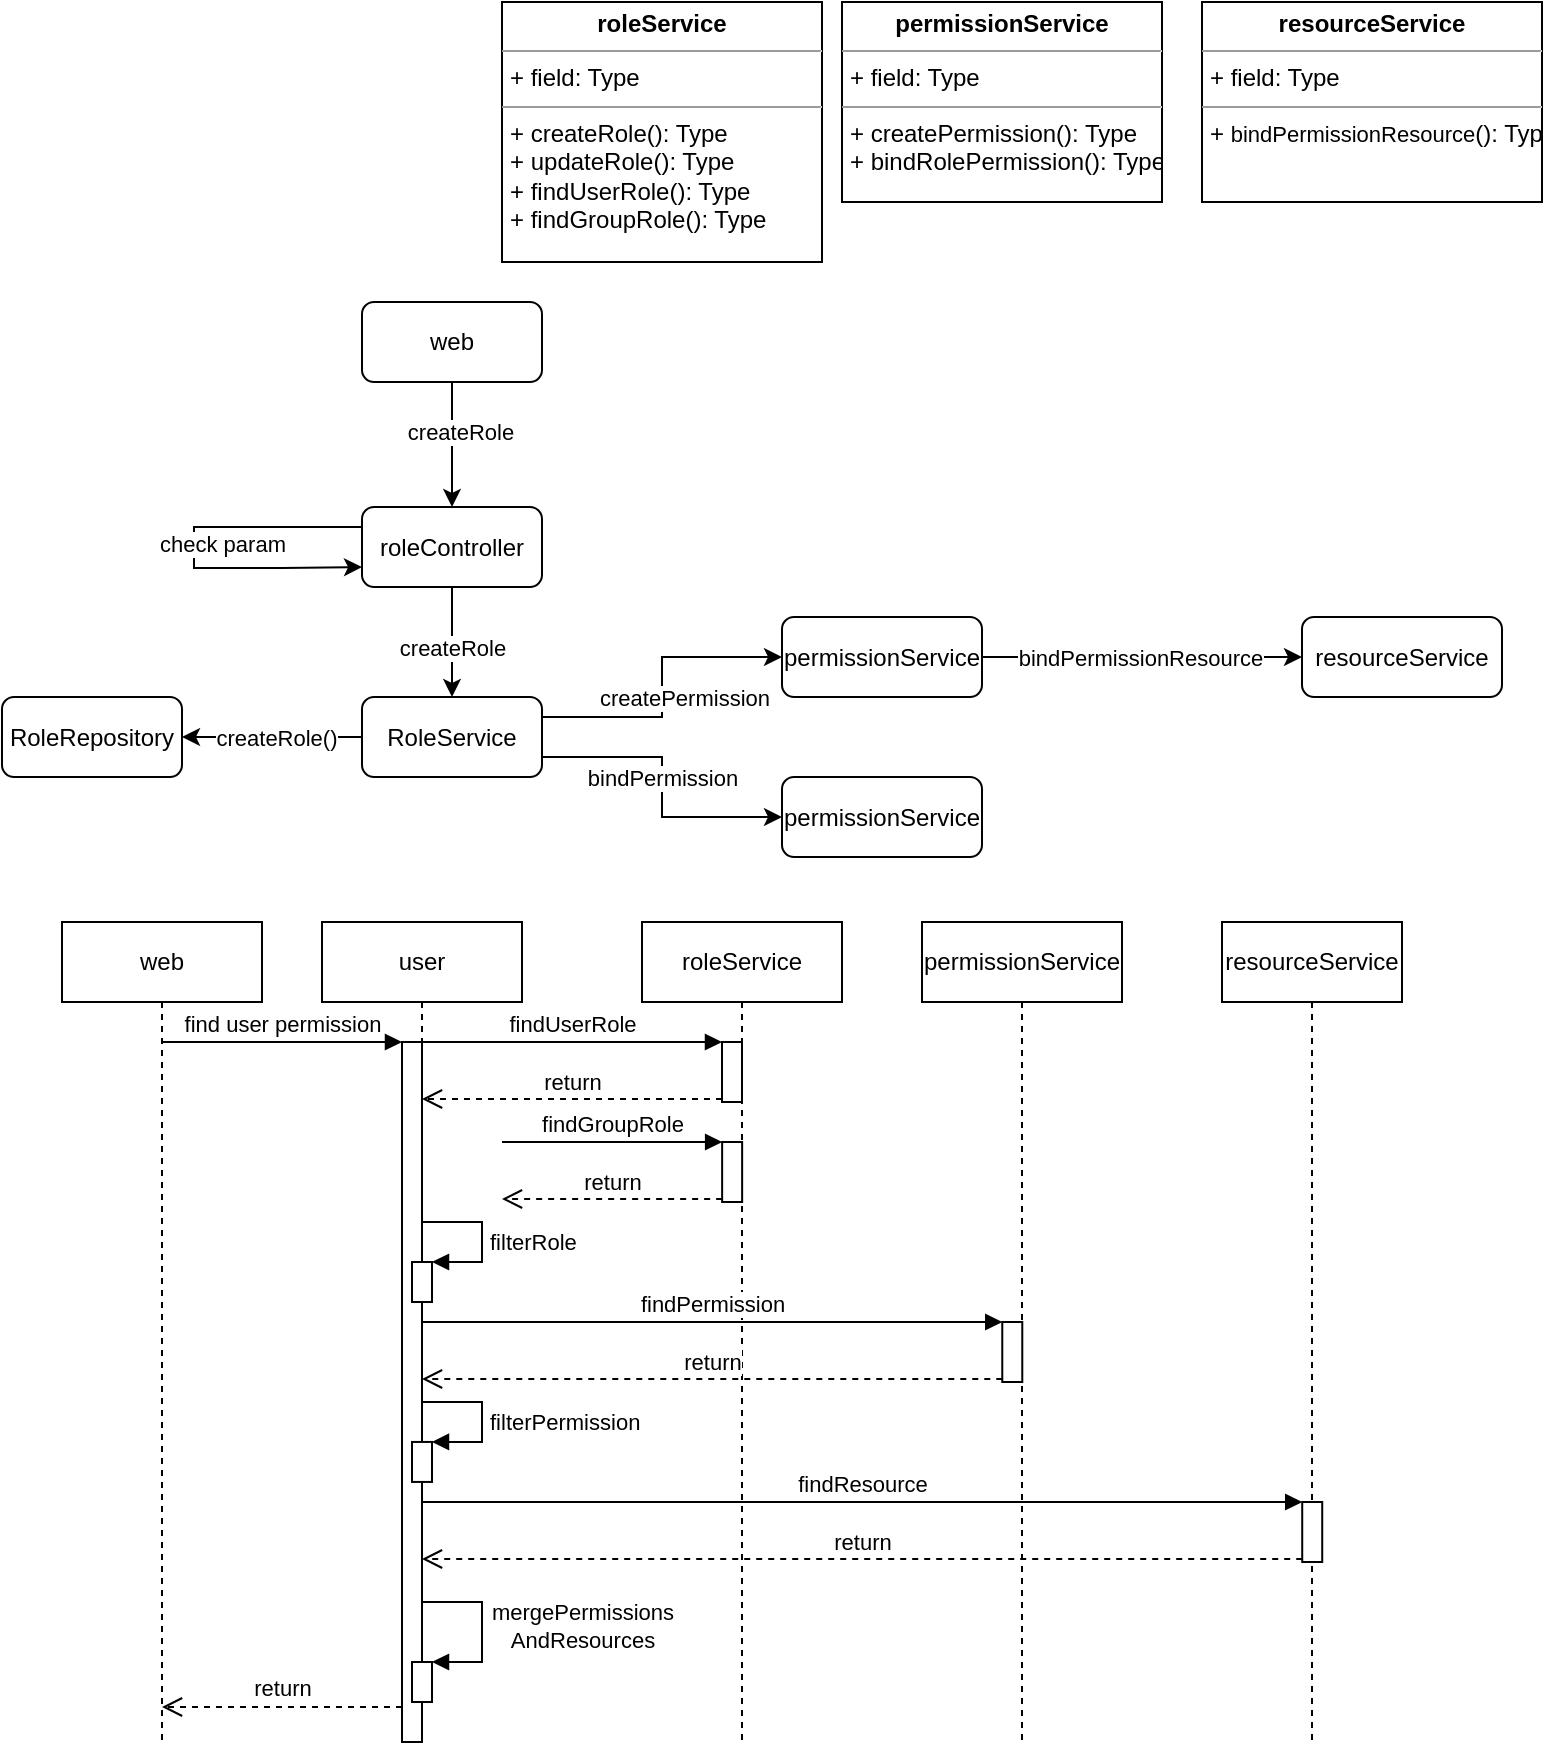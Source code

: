 <mxfile version="16.2.2" type="github">
  <diagram id="Lecb5YTUXgQ9bfZf-A8x" name="Page-1">
    <mxGraphModel dx="453" dy="254" grid="1" gridSize="10" guides="1" tooltips="1" connect="1" arrows="1" fold="1" page="1" pageScale="1" pageWidth="827" pageHeight="1169" math="0" shadow="0">
      <root>
        <mxCell id="0" />
        <mxCell id="1" parent="0" />
        <mxCell id="Gfb8r4W2IXasRSdZ64gj-91" value="&lt;p style=&quot;margin: 0px ; margin-top: 4px ; text-align: center&quot;&gt;&lt;b&gt;permissionService&lt;/b&gt;&lt;/p&gt;&lt;hr size=&quot;1&quot;&gt;&lt;p style=&quot;margin: 0px ; margin-left: 4px&quot;&gt;+ field: Type&lt;/p&gt;&lt;hr size=&quot;1&quot;&gt;&lt;p style=&quot;margin: 0px ; margin-left: 4px&quot;&gt;+ createPermission(): Type&lt;/p&gt;&lt;p style=&quot;margin: 0px ; margin-left: 4px&quot;&gt;+ bindRolePermission(): Type&lt;br&gt;&lt;/p&gt;" style="verticalAlign=top;align=left;overflow=fill;fontSize=12;fontFamily=Helvetica;html=1;" parent="1" vertex="1">
          <mxGeometry x="450" y="10" width="160" height="100" as="geometry" />
        </mxCell>
        <mxCell id="Gfb8r4W2IXasRSdZ64gj-50" value="&lt;p style=&quot;margin: 0px ; margin-top: 4px ; text-align: center&quot;&gt;&lt;b&gt;resourceService&lt;/b&gt;&lt;/p&gt;&lt;hr size=&quot;1&quot;&gt;&lt;p style=&quot;margin: 0px ; margin-left: 4px&quot;&gt;+ field: Type&lt;/p&gt;&lt;hr size=&quot;1&quot;&gt;&lt;p style=&quot;margin: 0px ; margin-left: 4px&quot;&gt;&lt;span&gt;+&amp;nbsp;&lt;/span&gt;&lt;span style=&quot;font-size: 11px ; text-align: center ; background-color: rgb(255 , 255 , 255)&quot;&gt;bindPermissionResource&lt;/span&gt;&lt;span&gt;(): Type&lt;/span&gt;&lt;br&gt;&lt;/p&gt;" style="verticalAlign=top;align=left;overflow=fill;fontSize=12;fontFamily=Helvetica;html=1;" parent="1" vertex="1">
          <mxGeometry x="630" y="10" width="170" height="100" as="geometry" />
        </mxCell>
        <mxCell id="Gfb8r4W2IXasRSdZ64gj-131" value="&lt;p style=&quot;margin: 0px ; margin-top: 4px ; text-align: center&quot;&gt;&lt;b&gt;roleService&lt;/b&gt;&lt;/p&gt;&lt;hr size=&quot;1&quot;&gt;&lt;p style=&quot;margin: 0px ; margin-left: 4px&quot;&gt;+ field: Type&lt;/p&gt;&lt;hr size=&quot;1&quot;&gt;&lt;p style=&quot;margin: 0px ; margin-left: 4px&quot;&gt;+ createRole(): Type&lt;/p&gt;&lt;p style=&quot;margin: 0px ; margin-left: 4px&quot;&gt;+ updateRole(): Type&lt;br&gt;&lt;/p&gt;&lt;p style=&quot;margin: 0px ; margin-left: 4px&quot;&gt;+ findUserRole(): Type&lt;br&gt;&lt;/p&gt;&lt;p style=&quot;margin: 0px ; margin-left: 4px&quot;&gt;+ findGroupRole(): Type&lt;br&gt;&lt;/p&gt;" style="verticalAlign=top;align=left;overflow=fill;fontSize=12;fontFamily=Helvetica;html=1;" parent="1" vertex="1">
          <mxGeometry x="280" y="10" width="160" height="130" as="geometry" />
        </mxCell>
        <mxCell id="dYymay2B3Ynfmi_B4KFz-16" value="" style="group" vertex="1" connectable="0" parent="1">
          <mxGeometry x="30" y="160" width="750" height="277.5" as="geometry" />
        </mxCell>
        <mxCell id="Gfb8r4W2IXasRSdZ64gj-1" value="web" style="rounded=1;whiteSpace=wrap;html=1;" parent="dYymay2B3Ynfmi_B4KFz-16" vertex="1">
          <mxGeometry x="180" width="90" height="40" as="geometry" />
        </mxCell>
        <mxCell id="Gfb8r4W2IXasRSdZ64gj-68" style="edgeStyle=orthogonalEdgeStyle;rounded=0;orthogonalLoop=1;jettySize=auto;html=1;exitX=0;exitY=0.25;exitDx=0;exitDy=0;entryX=0;entryY=0.75;entryDx=0;entryDy=0;" parent="dYymay2B3Ynfmi_B4KFz-16" source="Gfb8r4W2IXasRSdZ64gj-2" target="Gfb8r4W2IXasRSdZ64gj-2" edge="1">
          <mxGeometry relative="1" as="geometry">
            <mxPoint x="140" y="110" as="targetPoint" />
            <mxPoint x="95" y="110" as="sourcePoint" />
            <Array as="points">
              <mxPoint x="96" y="113" />
              <mxPoint x="96" y="133" />
              <mxPoint x="140" y="133" />
            </Array>
          </mxGeometry>
        </mxCell>
        <mxCell id="Gfb8r4W2IXasRSdZ64gj-69" value="check param" style="edgeLabel;html=1;align=center;verticalAlign=middle;resizable=0;points=[];" parent="Gfb8r4W2IXasRSdZ64gj-68" vertex="1" connectable="0">
          <mxGeometry x="-0.204" y="-3" relative="1" as="geometry">
            <mxPoint x="5" y="11" as="offset" />
          </mxGeometry>
        </mxCell>
        <mxCell id="Gfb8r4W2IXasRSdZ64gj-2" value="roleController" style="rounded=1;whiteSpace=wrap;html=1;" parent="dYymay2B3Ynfmi_B4KFz-16" vertex="1">
          <mxGeometry x="180" y="102.5" width="90" height="40" as="geometry" />
        </mxCell>
        <mxCell id="Gfb8r4W2IXasRSdZ64gj-3" style="edgeStyle=orthogonalEdgeStyle;rounded=0;orthogonalLoop=1;jettySize=auto;html=1;exitX=0.5;exitY=1;exitDx=0;exitDy=0;entryX=0.5;entryY=0;entryDx=0;entryDy=0;" parent="dYymay2B3Ynfmi_B4KFz-16" source="Gfb8r4W2IXasRSdZ64gj-1" target="Gfb8r4W2IXasRSdZ64gj-2" edge="1">
          <mxGeometry relative="1" as="geometry" />
        </mxCell>
        <mxCell id="Gfb8r4W2IXasRSdZ64gj-4" value="createRole" style="edgeLabel;html=1;align=center;verticalAlign=middle;resizable=0;points=[];" parent="Gfb8r4W2IXasRSdZ64gj-3" vertex="1" connectable="0">
          <mxGeometry x="-0.21" relative="1" as="geometry">
            <mxPoint x="4" as="offset" />
          </mxGeometry>
        </mxCell>
        <mxCell id="Gfb8r4W2IXasRSdZ64gj-5" value="RoleService" style="rounded=1;whiteSpace=wrap;html=1;" parent="dYymay2B3Ynfmi_B4KFz-16" vertex="1">
          <mxGeometry x="180" y="197.5" width="90" height="40" as="geometry" />
        </mxCell>
        <mxCell id="Gfb8r4W2IXasRSdZ64gj-6" style="edgeStyle=orthogonalEdgeStyle;rounded=0;orthogonalLoop=1;jettySize=auto;html=1;exitX=0.5;exitY=1;exitDx=0;exitDy=0;" parent="dYymay2B3Ynfmi_B4KFz-16" source="Gfb8r4W2IXasRSdZ64gj-2" target="Gfb8r4W2IXasRSdZ64gj-5" edge="1">
          <mxGeometry relative="1" as="geometry" />
        </mxCell>
        <mxCell id="Gfb8r4W2IXasRSdZ64gj-10" value="createRole" style="edgeLabel;html=1;align=center;verticalAlign=middle;resizable=0;points=[];" parent="Gfb8r4W2IXasRSdZ64gj-6" vertex="1" connectable="0">
          <mxGeometry x="0.226" y="-3" relative="1" as="geometry">
            <mxPoint x="3" y="-3" as="offset" />
          </mxGeometry>
        </mxCell>
        <mxCell id="Gfb8r4W2IXasRSdZ64gj-11" value="RoleRepository" style="rounded=1;whiteSpace=wrap;html=1;" parent="dYymay2B3Ynfmi_B4KFz-16" vertex="1">
          <mxGeometry y="197.5" width="90" height="40" as="geometry" />
        </mxCell>
        <mxCell id="Gfb8r4W2IXasRSdZ64gj-20" style="edgeStyle=orthogonalEdgeStyle;rounded=0;orthogonalLoop=1;jettySize=auto;html=1;exitX=0;exitY=0.5;exitDx=0;exitDy=0;" parent="dYymay2B3Ynfmi_B4KFz-16" source="Gfb8r4W2IXasRSdZ64gj-5" target="Gfb8r4W2IXasRSdZ64gj-11" edge="1">
          <mxGeometry relative="1" as="geometry">
            <mxPoint x="96" y="218" as="targetPoint" />
            <Array as="points" />
          </mxGeometry>
        </mxCell>
        <mxCell id="Gfb8r4W2IXasRSdZ64gj-21" value="createRole()" style="edgeLabel;html=1;align=center;verticalAlign=middle;resizable=0;points=[];" parent="Gfb8r4W2IXasRSdZ64gj-20" vertex="1" connectable="0">
          <mxGeometry x="-0.35" y="-2" relative="1" as="geometry">
            <mxPoint x="-14" y="2" as="offset" />
          </mxGeometry>
        </mxCell>
        <mxCell id="Gfb8r4W2IXasRSdZ64gj-53" value="permissionService" style="rounded=1;whiteSpace=wrap;html=1;" parent="dYymay2B3Ynfmi_B4KFz-16" vertex="1">
          <mxGeometry x="390" y="157.5" width="100" height="40" as="geometry" />
        </mxCell>
        <mxCell id="Gfb8r4W2IXasRSdZ64gj-80" style="edgeStyle=orthogonalEdgeStyle;rounded=0;orthogonalLoop=1;jettySize=auto;html=1;exitX=1;exitY=0.25;exitDx=0;exitDy=0;entryX=0;entryY=0.5;entryDx=0;entryDy=0;" parent="dYymay2B3Ynfmi_B4KFz-16" source="Gfb8r4W2IXasRSdZ64gj-5" target="Gfb8r4W2IXasRSdZ64gj-53" edge="1">
          <mxGeometry relative="1" as="geometry">
            <mxPoint x="406" y="217.5" as="sourcePoint" />
            <mxPoint x="406" y="207" as="targetPoint" />
          </mxGeometry>
        </mxCell>
        <mxCell id="dYymay2B3Ynfmi_B4KFz-4" value="createPermission" style="edgeLabel;html=1;align=center;verticalAlign=middle;resizable=0;points=[];" vertex="1" connectable="0" parent="Gfb8r4W2IXasRSdZ64gj-80">
          <mxGeometry x="-0.233" y="1" relative="1" as="geometry">
            <mxPoint x="13" y="-9" as="offset" />
          </mxGeometry>
        </mxCell>
        <mxCell id="dYymay2B3Ynfmi_B4KFz-5" value="permissionService" style="rounded=1;whiteSpace=wrap;html=1;" vertex="1" parent="dYymay2B3Ynfmi_B4KFz-16">
          <mxGeometry x="390" y="237.5" width="100" height="40" as="geometry" />
        </mxCell>
        <mxCell id="dYymay2B3Ynfmi_B4KFz-6" style="edgeStyle=orthogonalEdgeStyle;rounded=0;orthogonalLoop=1;jettySize=auto;html=1;exitX=1;exitY=0.75;exitDx=0;exitDy=0;entryX=0;entryY=0.5;entryDx=0;entryDy=0;" edge="1" parent="dYymay2B3Ynfmi_B4KFz-16" source="Gfb8r4W2IXasRSdZ64gj-5" target="dYymay2B3Ynfmi_B4KFz-5">
          <mxGeometry relative="1" as="geometry" />
        </mxCell>
        <mxCell id="dYymay2B3Ynfmi_B4KFz-8" value="bindPermission" style="edgeLabel;html=1;align=center;verticalAlign=middle;resizable=0;points=[];" vertex="1" connectable="0" parent="dYymay2B3Ynfmi_B4KFz-6">
          <mxGeometry x="-0.393" y="-1" relative="1" as="geometry">
            <mxPoint x="14" y="9" as="offset" />
          </mxGeometry>
        </mxCell>
        <mxCell id="dYymay2B3Ynfmi_B4KFz-13" value="resourceService" style="rounded=1;whiteSpace=wrap;html=1;" vertex="1" parent="dYymay2B3Ynfmi_B4KFz-16">
          <mxGeometry x="650" y="157.5" width="100" height="40" as="geometry" />
        </mxCell>
        <mxCell id="dYymay2B3Ynfmi_B4KFz-14" style="edgeStyle=orthogonalEdgeStyle;rounded=0;orthogonalLoop=1;jettySize=auto;html=1;exitX=1;exitY=0.5;exitDx=0;exitDy=0;entryX=0;entryY=0.5;entryDx=0;entryDy=0;" edge="1" parent="dYymay2B3Ynfmi_B4KFz-16" source="Gfb8r4W2IXasRSdZ64gj-53" target="dYymay2B3Ynfmi_B4KFz-13">
          <mxGeometry relative="1" as="geometry" />
        </mxCell>
        <mxCell id="dYymay2B3Ynfmi_B4KFz-15" value="bindPermissionResource" style="edgeLabel;html=1;align=center;verticalAlign=middle;resizable=0;points=[];" vertex="1" connectable="0" parent="dYymay2B3Ynfmi_B4KFz-14">
          <mxGeometry x="-0.335" relative="1" as="geometry">
            <mxPoint x="26" as="offset" />
          </mxGeometry>
        </mxCell>
        <mxCell id="dYymay2B3Ynfmi_B4KFz-87" value="web" style="shape=umlLifeline;perimeter=lifelinePerimeter;whiteSpace=wrap;html=1;container=1;collapsible=0;recursiveResize=0;outlineConnect=0;" vertex="1" parent="1">
          <mxGeometry x="60" y="470" width="100" height="410" as="geometry" />
        </mxCell>
        <mxCell id="dYymay2B3Ynfmi_B4KFz-88" value="user" style="shape=umlLifeline;perimeter=lifelinePerimeter;whiteSpace=wrap;html=1;container=1;collapsible=0;recursiveResize=0;outlineConnect=0;" vertex="1" parent="1">
          <mxGeometry x="190" y="470" width="100" height="410" as="geometry" />
        </mxCell>
        <mxCell id="dYymay2B3Ynfmi_B4KFz-92" value="" style="html=1;points=[];perimeter=orthogonalPerimeter;" vertex="1" parent="dYymay2B3Ynfmi_B4KFz-88">
          <mxGeometry x="40" y="60" width="10" height="350" as="geometry" />
        </mxCell>
        <mxCell id="dYymay2B3Ynfmi_B4KFz-105" value="" style="html=1;points=[];perimeter=orthogonalPerimeter;" vertex="1" parent="dYymay2B3Ynfmi_B4KFz-88">
          <mxGeometry x="45" y="170" width="10" height="20" as="geometry" />
        </mxCell>
        <mxCell id="dYymay2B3Ynfmi_B4KFz-106" value="&lt;span style=&quot;text-align: center&quot;&gt;filterRole&lt;/span&gt;" style="edgeStyle=orthogonalEdgeStyle;html=1;align=left;spacingLeft=2;endArrow=block;rounded=0;entryX=1;entryY=0;" edge="1" target="dYymay2B3Ynfmi_B4KFz-105" parent="dYymay2B3Ynfmi_B4KFz-88">
          <mxGeometry x="0.262" relative="1" as="geometry">
            <mxPoint x="50" y="170" as="sourcePoint" />
            <Array as="points">
              <mxPoint x="50" y="150" />
              <mxPoint x="80" y="150" />
              <mxPoint x="80" y="170" />
            </Array>
            <mxPoint as="offset" />
          </mxGeometry>
        </mxCell>
        <mxCell id="dYymay2B3Ynfmi_B4KFz-110" value="" style="html=1;points=[];perimeter=orthogonalPerimeter;" vertex="1" parent="dYymay2B3Ynfmi_B4KFz-88">
          <mxGeometry x="45" y="259.97" width="10" height="20" as="geometry" />
        </mxCell>
        <mxCell id="dYymay2B3Ynfmi_B4KFz-111" value="&lt;span style=&quot;text-align: center&quot;&gt;filterPermission&lt;/span&gt;" style="edgeStyle=orthogonalEdgeStyle;html=1;align=left;spacingLeft=2;endArrow=block;rounded=0;entryX=1;entryY=0;" edge="1" parent="dYymay2B3Ynfmi_B4KFz-88" target="dYymay2B3Ynfmi_B4KFz-110">
          <mxGeometry x="0.262" relative="1" as="geometry">
            <mxPoint x="50" y="259.97" as="sourcePoint" />
            <Array as="points">
              <mxPoint x="50" y="239.97" />
              <mxPoint x="80" y="239.97" />
              <mxPoint x="80" y="259.97" />
            </Array>
            <mxPoint as="offset" />
          </mxGeometry>
        </mxCell>
        <mxCell id="dYymay2B3Ynfmi_B4KFz-115" value="" style="html=1;points=[];perimeter=orthogonalPerimeter;" vertex="1" parent="dYymay2B3Ynfmi_B4KFz-88">
          <mxGeometry x="45" y="370" width="10" height="20" as="geometry" />
        </mxCell>
        <mxCell id="dYymay2B3Ynfmi_B4KFz-89" value="roleService" style="shape=umlLifeline;perimeter=lifelinePerimeter;whiteSpace=wrap;html=1;container=1;collapsible=0;recursiveResize=0;outlineConnect=0;" vertex="1" parent="1">
          <mxGeometry x="350" y="470" width="100" height="410" as="geometry" />
        </mxCell>
        <mxCell id="dYymay2B3Ynfmi_B4KFz-95" value="" style="html=1;points=[];perimeter=orthogonalPerimeter;" vertex="1" parent="dYymay2B3Ynfmi_B4KFz-89">
          <mxGeometry x="40" y="60" width="10" height="30" as="geometry" />
        </mxCell>
        <mxCell id="dYymay2B3Ynfmi_B4KFz-98" value="" style="html=1;points=[];perimeter=orthogonalPerimeter;" vertex="1" parent="dYymay2B3Ynfmi_B4KFz-89">
          <mxGeometry x="40.07" y="110" width="10" height="30" as="geometry" />
        </mxCell>
        <mxCell id="dYymay2B3Ynfmi_B4KFz-99" value="findGroupRole" style="html=1;verticalAlign=bottom;endArrow=block;entryX=0;entryY=0;rounded=0;" edge="1" parent="dYymay2B3Ynfmi_B4KFz-89" target="dYymay2B3Ynfmi_B4KFz-98">
          <mxGeometry relative="1" as="geometry">
            <mxPoint x="-70.001" y="110" as="sourcePoint" />
          </mxGeometry>
        </mxCell>
        <mxCell id="dYymay2B3Ynfmi_B4KFz-100" value="return" style="html=1;verticalAlign=bottom;endArrow=open;dashed=1;endSize=8;exitX=0;exitY=0.95;rounded=0;" edge="1" parent="dYymay2B3Ynfmi_B4KFz-89" source="dYymay2B3Ynfmi_B4KFz-98">
          <mxGeometry relative="1" as="geometry">
            <mxPoint x="-70.001" y="138.5" as="targetPoint" />
          </mxGeometry>
        </mxCell>
        <mxCell id="dYymay2B3Ynfmi_B4KFz-116" value="" style="edgeStyle=orthogonalEdgeStyle;html=1;align=left;spacingLeft=2;endArrow=block;rounded=0;entryX=1;entryY=0;" edge="1" parent="dYymay2B3Ynfmi_B4KFz-89" target="dYymay2B3Ynfmi_B4KFz-115">
          <mxGeometry x="0.262" relative="1" as="geometry">
            <mxPoint x="-105" y="370" as="sourcePoint" />
            <Array as="points">
              <mxPoint x="-110" y="370" />
              <mxPoint x="-110" y="340" />
              <mxPoint x="-80" y="340" />
              <mxPoint x="-80" y="370" />
            </Array>
            <mxPoint as="offset" />
          </mxGeometry>
        </mxCell>
        <mxCell id="dYymay2B3Ynfmi_B4KFz-117" value="mergePermissions&lt;br&gt;AndResources" style="edgeLabel;html=1;align=center;verticalAlign=middle;resizable=0;points=[];" vertex="1" connectable="0" parent="dYymay2B3Ynfmi_B4KFz-116">
          <mxGeometry x="0.335" relative="1" as="geometry">
            <mxPoint x="50" y="-3" as="offset" />
          </mxGeometry>
        </mxCell>
        <mxCell id="dYymay2B3Ynfmi_B4KFz-90" value="permissionService" style="shape=umlLifeline;perimeter=lifelinePerimeter;whiteSpace=wrap;html=1;container=1;collapsible=0;recursiveResize=0;outlineConnect=0;" vertex="1" parent="1">
          <mxGeometry x="490" y="470" width="100" height="410" as="geometry" />
        </mxCell>
        <mxCell id="dYymay2B3Ynfmi_B4KFz-107" value="" style="html=1;points=[];perimeter=orthogonalPerimeter;" vertex="1" parent="dYymay2B3Ynfmi_B4KFz-90">
          <mxGeometry x="40.14" y="200" width="10" height="30" as="geometry" />
        </mxCell>
        <mxCell id="dYymay2B3Ynfmi_B4KFz-91" value="resourceService" style="shape=umlLifeline;perimeter=lifelinePerimeter;whiteSpace=wrap;html=1;container=1;collapsible=0;recursiveResize=0;outlineConnect=0;" vertex="1" parent="1">
          <mxGeometry x="640" y="470" width="90" height="410" as="geometry" />
        </mxCell>
        <mxCell id="dYymay2B3Ynfmi_B4KFz-112" value="" style="html=1;points=[];perimeter=orthogonalPerimeter;" vertex="1" parent="dYymay2B3Ynfmi_B4KFz-91">
          <mxGeometry x="40.11" y="290" width="10" height="30" as="geometry" />
        </mxCell>
        <mxCell id="dYymay2B3Ynfmi_B4KFz-93" value="find user permission" style="html=1;verticalAlign=bottom;endArrow=block;entryX=0;entryY=0;rounded=0;" edge="1" target="dYymay2B3Ynfmi_B4KFz-92" parent="1" source="dYymay2B3Ynfmi_B4KFz-87">
          <mxGeometry relative="1" as="geometry">
            <mxPoint x="160" y="530" as="sourcePoint" />
          </mxGeometry>
        </mxCell>
        <mxCell id="dYymay2B3Ynfmi_B4KFz-94" value="return" style="html=1;verticalAlign=bottom;endArrow=open;dashed=1;endSize=8;exitX=0;exitY=0.95;rounded=0;" edge="1" source="dYymay2B3Ynfmi_B4KFz-92" parent="1" target="dYymay2B3Ynfmi_B4KFz-87">
          <mxGeometry relative="1" as="geometry">
            <mxPoint x="160" y="606" as="targetPoint" />
          </mxGeometry>
        </mxCell>
        <mxCell id="dYymay2B3Ynfmi_B4KFz-96" value="findUserRole" style="html=1;verticalAlign=bottom;endArrow=block;entryX=0;entryY=0;rounded=0;" edge="1" target="dYymay2B3Ynfmi_B4KFz-95" parent="1" source="dYymay2B3Ynfmi_B4KFz-88">
          <mxGeometry relative="1" as="geometry">
            <mxPoint x="280" y="530" as="sourcePoint" />
          </mxGeometry>
        </mxCell>
        <mxCell id="dYymay2B3Ynfmi_B4KFz-97" value="return" style="html=1;verticalAlign=bottom;endArrow=open;dashed=1;endSize=8;exitX=0;exitY=0.95;rounded=0;" edge="1" source="dYymay2B3Ynfmi_B4KFz-95" parent="1" target="dYymay2B3Ynfmi_B4KFz-88">
          <mxGeometry relative="1" as="geometry">
            <mxPoint x="280" y="606" as="targetPoint" />
          </mxGeometry>
        </mxCell>
        <mxCell id="dYymay2B3Ynfmi_B4KFz-108" value="findPermission" style="html=1;verticalAlign=bottom;endArrow=block;entryX=0;entryY=0;rounded=0;" edge="1" parent="1" target="dYymay2B3Ynfmi_B4KFz-107">
          <mxGeometry relative="1" as="geometry">
            <mxPoint x="239.929" y="670" as="sourcePoint" />
          </mxGeometry>
        </mxCell>
        <mxCell id="dYymay2B3Ynfmi_B4KFz-109" value="return" style="html=1;verticalAlign=bottom;endArrow=open;dashed=1;endSize=8;exitX=0;exitY=0.95;rounded=0;" edge="1" parent="1" source="dYymay2B3Ynfmi_B4KFz-107" target="dYymay2B3Ynfmi_B4KFz-88">
          <mxGeometry relative="1" as="geometry">
            <mxPoint x="360.069" y="698.5" as="targetPoint" />
          </mxGeometry>
        </mxCell>
        <mxCell id="dYymay2B3Ynfmi_B4KFz-113" value="findResource" style="html=1;verticalAlign=bottom;endArrow=block;entryX=0;entryY=0;rounded=0;" edge="1" parent="1" target="dYymay2B3Ynfmi_B4KFz-112" source="dYymay2B3Ynfmi_B4KFz-88">
          <mxGeometry relative="1" as="geometry">
            <mxPoint x="359.899" y="760" as="sourcePoint" />
          </mxGeometry>
        </mxCell>
        <mxCell id="dYymay2B3Ynfmi_B4KFz-114" value="return" style="html=1;verticalAlign=bottom;endArrow=open;dashed=1;endSize=8;exitX=0;exitY=0.95;rounded=0;" edge="1" parent="1" source="dYymay2B3Ynfmi_B4KFz-112" target="dYymay2B3Ynfmi_B4KFz-88">
          <mxGeometry relative="1" as="geometry">
            <mxPoint x="359.899" y="788.5" as="targetPoint" />
          </mxGeometry>
        </mxCell>
      </root>
    </mxGraphModel>
  </diagram>
</mxfile>
